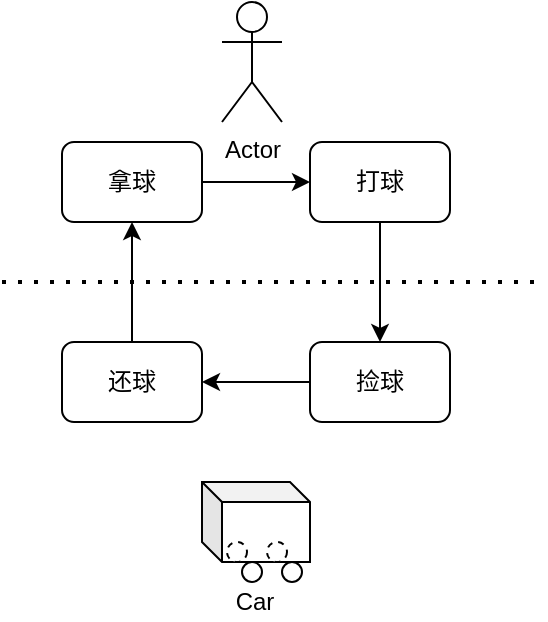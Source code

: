 <mxfile version="15.3.1" type="github">
  <diagram id="SAKhDvZOrdHUWKwcHE5H" name="Page-1">
    <mxGraphModel dx="310" dy="375" grid="0" gridSize="10" guides="1" tooltips="1" connect="1" arrows="1" fold="1" page="1" pageScale="1" pageWidth="827" pageHeight="1169" math="0" shadow="0">
      <root>
        <mxCell id="0" />
        <mxCell id="1" parent="0" />
        <mxCell id="4yoSR3sfbxtTGF_zmqx2-5" value="" style="edgeStyle=orthogonalEdgeStyle;rounded=0;orthogonalLoop=1;jettySize=auto;html=1;" edge="1" parent="1" source="4yoSR3sfbxtTGF_zmqx2-1" target="4yoSR3sfbxtTGF_zmqx2-2">
          <mxGeometry relative="1" as="geometry" />
        </mxCell>
        <mxCell id="4yoSR3sfbxtTGF_zmqx2-1" value="拿球" style="rounded=1;whiteSpace=wrap;html=1;" vertex="1" parent="1">
          <mxGeometry x="150" y="210" width="70" height="40" as="geometry" />
        </mxCell>
        <mxCell id="4yoSR3sfbxtTGF_zmqx2-6" value="" style="edgeStyle=orthogonalEdgeStyle;rounded=0;orthogonalLoop=1;jettySize=auto;html=1;" edge="1" parent="1" source="4yoSR3sfbxtTGF_zmqx2-2" target="4yoSR3sfbxtTGF_zmqx2-4">
          <mxGeometry relative="1" as="geometry" />
        </mxCell>
        <mxCell id="4yoSR3sfbxtTGF_zmqx2-2" value="打球" style="rounded=1;whiteSpace=wrap;html=1;" vertex="1" parent="1">
          <mxGeometry x="274" y="210" width="70" height="40" as="geometry" />
        </mxCell>
        <mxCell id="4yoSR3sfbxtTGF_zmqx2-8" value="" style="edgeStyle=orthogonalEdgeStyle;rounded=0;orthogonalLoop=1;jettySize=auto;html=1;" edge="1" parent="1" source="4yoSR3sfbxtTGF_zmqx2-3" target="4yoSR3sfbxtTGF_zmqx2-1">
          <mxGeometry relative="1" as="geometry" />
        </mxCell>
        <mxCell id="4yoSR3sfbxtTGF_zmqx2-3" value="还球" style="rounded=1;whiteSpace=wrap;html=1;" vertex="1" parent="1">
          <mxGeometry x="150" y="310" width="70" height="40" as="geometry" />
        </mxCell>
        <mxCell id="4yoSR3sfbxtTGF_zmqx2-7" value="" style="edgeStyle=orthogonalEdgeStyle;rounded=0;orthogonalLoop=1;jettySize=auto;html=1;" edge="1" parent="1" source="4yoSR3sfbxtTGF_zmqx2-4" target="4yoSR3sfbxtTGF_zmqx2-3">
          <mxGeometry relative="1" as="geometry" />
        </mxCell>
        <mxCell id="4yoSR3sfbxtTGF_zmqx2-4" value="捡球" style="rounded=1;whiteSpace=wrap;html=1;" vertex="1" parent="1">
          <mxGeometry x="274" y="310" width="70" height="40" as="geometry" />
        </mxCell>
        <mxCell id="4yoSR3sfbxtTGF_zmqx2-9" value="" style="endArrow=none;dashed=1;html=1;dashPattern=1 3;strokeWidth=2;" edge="1" parent="1">
          <mxGeometry width="50" height="50" relative="1" as="geometry">
            <mxPoint x="120" y="280" as="sourcePoint" />
            <mxPoint x="390" y="280" as="targetPoint" />
          </mxGeometry>
        </mxCell>
        <mxCell id="4yoSR3sfbxtTGF_zmqx2-10" value="Actor" style="shape=umlActor;verticalLabelPosition=bottom;verticalAlign=top;html=1;outlineConnect=0;" vertex="1" parent="1">
          <mxGeometry x="230" y="140" width="30" height="60" as="geometry" />
        </mxCell>
        <mxCell id="4yoSR3sfbxtTGF_zmqx2-11" value="" style="shape=cube;whiteSpace=wrap;html=1;boundedLbl=1;backgroundOutline=1;darkOpacity=0.05;darkOpacity2=0.1;size=10;" vertex="1" parent="1">
          <mxGeometry x="220" y="380" width="54" height="40" as="geometry" />
        </mxCell>
        <mxCell id="4yoSR3sfbxtTGF_zmqx2-12" value="" style="ellipse;whiteSpace=wrap;html=1;aspect=fixed;" vertex="1" parent="1">
          <mxGeometry x="240" y="420" width="10" height="10" as="geometry" />
        </mxCell>
        <mxCell id="4yoSR3sfbxtTGF_zmqx2-13" value="" style="ellipse;whiteSpace=wrap;html=1;aspect=fixed;dashed=1;" vertex="1" parent="1">
          <mxGeometry x="252.5" y="410" width="10" height="10" as="geometry" />
        </mxCell>
        <mxCell id="4yoSR3sfbxtTGF_zmqx2-17" value="" style="ellipse;whiteSpace=wrap;html=1;aspect=fixed;" vertex="1" parent="1">
          <mxGeometry x="260" y="420" width="10" height="10" as="geometry" />
        </mxCell>
        <mxCell id="4yoSR3sfbxtTGF_zmqx2-18" value="" style="ellipse;whiteSpace=wrap;html=1;aspect=fixed;dashed=1;" vertex="1" parent="1">
          <mxGeometry x="232.5" y="410" width="10" height="10" as="geometry" />
        </mxCell>
        <mxCell id="4yoSR3sfbxtTGF_zmqx2-20" value="Car" style="text;html=1;align=center;verticalAlign=middle;resizable=0;points=[];autosize=1;strokeColor=none;fillColor=none;" vertex="1" parent="1">
          <mxGeometry x="231" y="431" width="29" height="18" as="geometry" />
        </mxCell>
      </root>
    </mxGraphModel>
  </diagram>
</mxfile>
